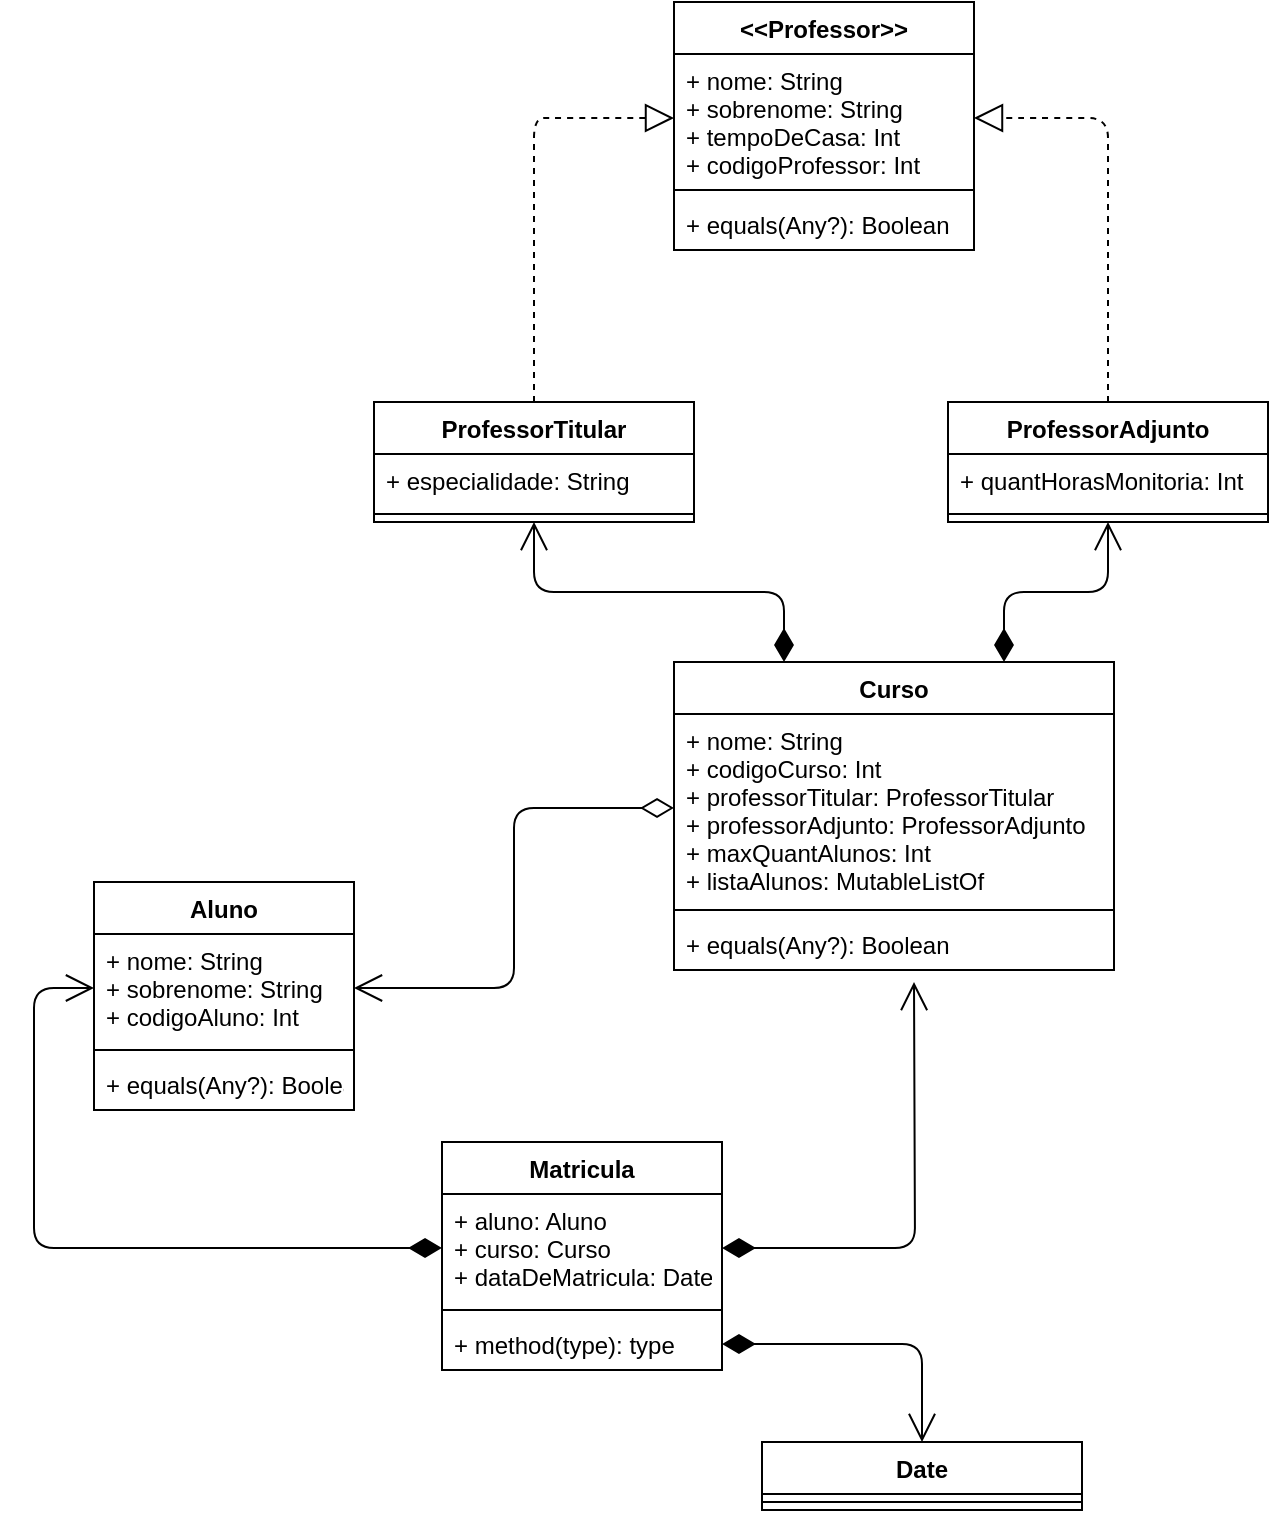 <mxfile version="13.7.5" type="device"><diagram id="7JNs2sr6VVeCtQaSvnX-" name="Page-1"><mxGraphModel dx="868" dy="482" grid="1" gridSize="10" guides="1" tooltips="1" connect="1" arrows="1" fold="1" page="1" pageScale="1" pageWidth="827" pageHeight="1169" math="0" shadow="0"><root><mxCell id="0"/><mxCell id="1" parent="0"/><mxCell id="wgbwgTAznnTSEqPpikCx-21" value="" style="endArrow=block;dashed=1;endFill=0;endSize=12;html=1;entryX=0;entryY=0.5;entryDx=0;entryDy=0;exitX=0.5;exitY=0;exitDx=0;exitDy=0;" edge="1" parent="1" source="wgbwgTAznnTSEqPpikCx-13" target="wgbwgTAznnTSEqPpikCx-10"><mxGeometry width="160" relative="1" as="geometry"><mxPoint x="330" y="250" as="sourcePoint"/><mxPoint x="490" y="250" as="targetPoint"/><Array as="points"><mxPoint x="460" y="108"/><mxPoint x="470" y="108"/></Array></mxGeometry></mxCell><mxCell id="wgbwgTAznnTSEqPpikCx-22" value="" style="endArrow=block;dashed=1;endFill=0;endSize=12;html=1;entryX=1;entryY=0.5;entryDx=0;entryDy=0;exitX=0.5;exitY=0;exitDx=0;exitDy=0;" edge="1" parent="1" source="wgbwgTAznnTSEqPpikCx-17" target="wgbwgTAznnTSEqPpikCx-10"><mxGeometry width="160" relative="1" as="geometry"><mxPoint x="330" y="250" as="sourcePoint"/><mxPoint x="490" y="250" as="targetPoint"/><Array as="points"><mxPoint x="747" y="108"/><mxPoint x="710" y="108"/></Array></mxGeometry></mxCell><mxCell id="wgbwgTAznnTSEqPpikCx-24" value="" style="endArrow=open;html=1;endSize=12;startArrow=diamondThin;startSize=14;startFill=1;edgeStyle=orthogonalEdgeStyle;align=left;verticalAlign=bottom;entryX=0.5;entryY=1;entryDx=0;entryDy=0;exitX=0.25;exitY=0;exitDx=0;exitDy=0;strokeWidth=1;" edge="1" parent="1" source="wgbwgTAznnTSEqPpikCx-5" target="wgbwgTAznnTSEqPpikCx-13"><mxGeometry x="-0.84" y="-25" relative="1" as="geometry"><mxPoint x="340" y="350" as="sourcePoint"/><mxPoint x="490" y="250" as="targetPoint"/><mxPoint as="offset"/></mxGeometry></mxCell><mxCell id="wgbwgTAznnTSEqPpikCx-25" value="" style="endArrow=open;html=1;endSize=12;startArrow=diamondThin;startSize=14;startFill=1;edgeStyle=orthogonalEdgeStyle;align=left;verticalAlign=bottom;strokeWidth=1;entryX=0.5;entryY=1;entryDx=0;entryDy=0;exitX=0.75;exitY=0;exitDx=0;exitDy=0;" edge="1" parent="1" source="wgbwgTAznnTSEqPpikCx-5" target="wgbwgTAznnTSEqPpikCx-17"><mxGeometry x="-0.024" y="-25" relative="1" as="geometry"><mxPoint x="330" y="350" as="sourcePoint"/><mxPoint x="490" y="350" as="targetPoint"/><mxPoint as="offset"/></mxGeometry></mxCell><mxCell id="wgbwgTAznnTSEqPpikCx-26" value="" style="endArrow=open;html=1;endSize=12;startArrow=diamondThin;startSize=14;startFill=0;edgeStyle=orthogonalEdgeStyle;align=left;verticalAlign=bottom;strokeWidth=1;entryX=1;entryY=0.5;entryDx=0;entryDy=0;exitX=0;exitY=0.5;exitDx=0;exitDy=0;" edge="1" parent="1" source="wgbwgTAznnTSEqPpikCx-6" target="wgbwgTAznnTSEqPpikCx-2"><mxGeometry x="-0.429" y="-33" relative="1" as="geometry"><mxPoint x="330" y="350" as="sourcePoint"/><mxPoint x="490" y="350" as="targetPoint"/><mxPoint as="offset"/></mxGeometry></mxCell><mxCell id="wgbwgTAznnTSEqPpikCx-9" value="&lt;&lt;Professor&gt;&gt;" style="swimlane;fontStyle=1;align=center;verticalAlign=top;childLayout=stackLayout;horizontal=1;startSize=26;horizontalStack=0;resizeParent=1;resizeParentMax=0;resizeLast=0;collapsible=1;marginBottom=0;" vertex="1" parent="1"><mxGeometry x="530" y="50" width="150" height="124" as="geometry"/></mxCell><mxCell id="wgbwgTAznnTSEqPpikCx-10" value="+ nome: String&#10;+ sobrenome: String&#10;+ tempoDeCasa: Int&#10;+ codigoProfessor: Int" style="text;strokeColor=none;fillColor=none;align=left;verticalAlign=top;spacingLeft=4;spacingRight=4;overflow=hidden;rotatable=0;points=[[0,0.5],[1,0.5]];portConstraint=eastwest;" vertex="1" parent="wgbwgTAznnTSEqPpikCx-9"><mxGeometry y="26" width="150" height="64" as="geometry"/></mxCell><mxCell id="wgbwgTAznnTSEqPpikCx-11" value="" style="line;strokeWidth=1;fillColor=none;align=left;verticalAlign=middle;spacingTop=-1;spacingLeft=3;spacingRight=3;rotatable=0;labelPosition=right;points=[];portConstraint=eastwest;" vertex="1" parent="wgbwgTAznnTSEqPpikCx-9"><mxGeometry y="90" width="150" height="8" as="geometry"/></mxCell><mxCell id="wgbwgTAznnTSEqPpikCx-12" value="+ equals(Any?): Boolean" style="text;strokeColor=none;fillColor=none;align=left;verticalAlign=top;spacingLeft=4;spacingRight=4;overflow=hidden;rotatable=0;points=[[0,0.5],[1,0.5]];portConstraint=eastwest;" vertex="1" parent="wgbwgTAznnTSEqPpikCx-9"><mxGeometry y="98" width="150" height="26" as="geometry"/></mxCell><mxCell id="wgbwgTAznnTSEqPpikCx-17" value="ProfessorAdjunto" style="swimlane;fontStyle=1;align=center;verticalAlign=top;childLayout=stackLayout;horizontal=1;startSize=26;horizontalStack=0;resizeParent=1;resizeParentMax=0;resizeLast=0;collapsible=1;marginBottom=0;" vertex="1" parent="1"><mxGeometry x="667" y="250" width="160" height="60" as="geometry"/></mxCell><mxCell id="wgbwgTAznnTSEqPpikCx-18" value="+ quantHorasMonitoria: Int" style="text;strokeColor=none;fillColor=none;align=left;verticalAlign=top;spacingLeft=4;spacingRight=4;overflow=hidden;rotatable=0;points=[[0,0.5],[1,0.5]];portConstraint=eastwest;" vertex="1" parent="wgbwgTAznnTSEqPpikCx-17"><mxGeometry y="26" width="160" height="26" as="geometry"/></mxCell><mxCell id="wgbwgTAznnTSEqPpikCx-19" value="" style="line;strokeWidth=1;fillColor=none;align=left;verticalAlign=middle;spacingTop=-1;spacingLeft=3;spacingRight=3;rotatable=0;labelPosition=right;points=[];portConstraint=eastwest;" vertex="1" parent="wgbwgTAznnTSEqPpikCx-17"><mxGeometry y="52" width="160" height="8" as="geometry"/></mxCell><mxCell id="wgbwgTAznnTSEqPpikCx-13" value="ProfessorTitular" style="swimlane;fontStyle=1;align=center;verticalAlign=top;childLayout=stackLayout;horizontal=1;startSize=26;horizontalStack=0;resizeParent=1;resizeParentMax=0;resizeLast=0;collapsible=1;marginBottom=0;" vertex="1" parent="1"><mxGeometry x="380" y="250" width="160" height="60" as="geometry"/></mxCell><mxCell id="wgbwgTAznnTSEqPpikCx-14" value="+ especialidade: String" style="text;strokeColor=none;fillColor=none;align=left;verticalAlign=top;spacingLeft=4;spacingRight=4;overflow=hidden;rotatable=0;points=[[0,0.5],[1,0.5]];portConstraint=eastwest;" vertex="1" parent="wgbwgTAznnTSEqPpikCx-13"><mxGeometry y="26" width="160" height="26" as="geometry"/></mxCell><mxCell id="wgbwgTAznnTSEqPpikCx-15" value="" style="line;strokeWidth=1;fillColor=none;align=left;verticalAlign=middle;spacingTop=-1;spacingLeft=3;spacingRight=3;rotatable=0;labelPosition=right;points=[];portConstraint=eastwest;" vertex="1" parent="wgbwgTAznnTSEqPpikCx-13"><mxGeometry y="52" width="160" height="8" as="geometry"/></mxCell><mxCell id="wgbwgTAznnTSEqPpikCx-5" value="Curso" style="swimlane;fontStyle=1;align=center;verticalAlign=top;childLayout=stackLayout;horizontal=1;startSize=26;horizontalStack=0;resizeParent=1;resizeParentMax=0;resizeLast=0;collapsible=1;marginBottom=0;" vertex="1" parent="1"><mxGeometry x="530" y="380" width="220" height="154" as="geometry"/></mxCell><mxCell id="wgbwgTAznnTSEqPpikCx-6" value="+ nome: String&#10;+ codigoCurso: Int&#10;+ professorTitular: ProfessorTitular&#10;+ professorAdjunto: ProfessorAdjunto&#10;+ maxQuantAlunos: Int&#10;+ listaAlunos: MutableListOf" style="text;strokeColor=none;fillColor=none;align=left;verticalAlign=top;spacingLeft=4;spacingRight=4;overflow=hidden;rotatable=0;points=[[0,0.5],[1,0.5]];portConstraint=eastwest;" vertex="1" parent="wgbwgTAznnTSEqPpikCx-5"><mxGeometry y="26" width="220" height="94" as="geometry"/></mxCell><mxCell id="wgbwgTAznnTSEqPpikCx-7" value="" style="line;strokeWidth=1;fillColor=none;align=left;verticalAlign=middle;spacingTop=-1;spacingLeft=3;spacingRight=3;rotatable=0;labelPosition=right;points=[];portConstraint=eastwest;" vertex="1" parent="wgbwgTAznnTSEqPpikCx-5"><mxGeometry y="120" width="220" height="8" as="geometry"/></mxCell><mxCell id="wgbwgTAznnTSEqPpikCx-8" value="+ equals(Any?): Boolean" style="text;strokeColor=none;fillColor=none;align=left;verticalAlign=top;spacingLeft=4;spacingRight=4;overflow=hidden;rotatable=0;points=[[0,0.5],[1,0.5]];portConstraint=eastwest;" vertex="1" parent="wgbwgTAznnTSEqPpikCx-5"><mxGeometry y="128" width="220" height="26" as="geometry"/></mxCell><mxCell id="wgbwgTAznnTSEqPpikCx-31" value="" style="endArrow=open;html=1;endSize=12;startArrow=diamondThin;startSize=14;startFill=1;edgeStyle=orthogonalEdgeStyle;align=left;verticalAlign=bottom;strokeWidth=1;exitX=0;exitY=0.5;exitDx=0;exitDy=0;entryX=0;entryY=0.5;entryDx=0;entryDy=0;" edge="1" parent="1" source="wgbwgTAznnTSEqPpikCx-28" target="wgbwgTAznnTSEqPpikCx-2"><mxGeometry x="-0.477" y="27" relative="1" as="geometry"><mxPoint x="330" y="450" as="sourcePoint"/><mxPoint x="320" y="520" as="targetPoint"/><Array as="points"><mxPoint x="210" y="673"/><mxPoint x="210" y="543"/></Array><mxPoint as="offset"/></mxGeometry></mxCell><mxCell id="wgbwgTAznnTSEqPpikCx-32" value="" style="endArrow=open;html=1;endSize=12;startArrow=diamondThin;startSize=14;startFill=1;edgeStyle=orthogonalEdgeStyle;align=left;verticalAlign=bottom;strokeWidth=1;exitX=1;exitY=0.5;exitDx=0;exitDy=0;" edge="1" parent="1" source="wgbwgTAznnTSEqPpikCx-28"><mxGeometry x="-0.563" y="-27" relative="1" as="geometry"><mxPoint x="330" y="450" as="sourcePoint"/><mxPoint x="650" y="540" as="targetPoint"/><mxPoint as="offset"/></mxGeometry></mxCell><mxCell id="wgbwgTAznnTSEqPpikCx-37" value="" style="endArrow=open;html=1;endSize=12;startArrow=diamondThin;startSize=14;startFill=1;edgeStyle=orthogonalEdgeStyle;align=left;verticalAlign=bottom;strokeWidth=1;entryX=0.5;entryY=0;entryDx=0;entryDy=0;exitX=1;exitY=0.5;exitDx=0;exitDy=0;" edge="1" parent="1" source="wgbwgTAznnTSEqPpikCx-30" target="wgbwgTAznnTSEqPpikCx-33"><mxGeometry x="-0.2" y="100" relative="1" as="geometry"><mxPoint x="470" y="680" as="sourcePoint"/><mxPoint x="490" y="650" as="targetPoint"/><mxPoint as="offset"/></mxGeometry></mxCell><mxCell id="wgbwgTAznnTSEqPpikCx-33" value="Date" style="swimlane;fontStyle=1;align=center;verticalAlign=top;childLayout=stackLayout;horizontal=1;startSize=26;horizontalStack=0;resizeParent=1;resizeParentMax=0;resizeLast=0;collapsible=1;marginBottom=0;" vertex="1" parent="1"><mxGeometry x="574" y="770" width="160" height="34" as="geometry"/></mxCell><mxCell id="wgbwgTAznnTSEqPpikCx-35" value="" style="line;strokeWidth=1;fillColor=none;align=left;verticalAlign=middle;spacingTop=-1;spacingLeft=3;spacingRight=3;rotatable=0;labelPosition=right;points=[];portConstraint=eastwest;" vertex="1" parent="wgbwgTAznnTSEqPpikCx-33"><mxGeometry y="26" width="160" height="8" as="geometry"/></mxCell><mxCell id="wgbwgTAznnTSEqPpikCx-27" value="Matricula" style="swimlane;fontStyle=1;align=center;verticalAlign=top;childLayout=stackLayout;horizontal=1;startSize=26;horizontalStack=0;resizeParent=1;resizeParentMax=0;resizeLast=0;collapsible=1;marginBottom=0;" vertex="1" parent="1"><mxGeometry x="414" y="620" width="140" height="114" as="geometry"/></mxCell><mxCell id="wgbwgTAznnTSEqPpikCx-28" value="+ aluno: Aluno&#10;+ curso: Curso&#10;+ dataDeMatricula: Date" style="text;strokeColor=none;fillColor=none;align=left;verticalAlign=top;spacingLeft=4;spacingRight=4;overflow=hidden;rotatable=0;points=[[0,0.5],[1,0.5]];portConstraint=eastwest;" vertex="1" parent="wgbwgTAznnTSEqPpikCx-27"><mxGeometry y="26" width="140" height="54" as="geometry"/></mxCell><mxCell id="wgbwgTAznnTSEqPpikCx-29" value="" style="line;strokeWidth=1;fillColor=none;align=left;verticalAlign=middle;spacingTop=-1;spacingLeft=3;spacingRight=3;rotatable=0;labelPosition=right;points=[];portConstraint=eastwest;" vertex="1" parent="wgbwgTAznnTSEqPpikCx-27"><mxGeometry y="80" width="140" height="8" as="geometry"/></mxCell><mxCell id="wgbwgTAznnTSEqPpikCx-30" value="+ method(type): type" style="text;strokeColor=none;fillColor=none;align=left;verticalAlign=top;spacingLeft=4;spacingRight=4;overflow=hidden;rotatable=0;points=[[0,0.5],[1,0.5]];portConstraint=eastwest;" vertex="1" parent="wgbwgTAznnTSEqPpikCx-27"><mxGeometry y="88" width="140" height="26" as="geometry"/></mxCell><mxCell id="wgbwgTAznnTSEqPpikCx-1" value="Aluno" style="swimlane;fontStyle=1;align=center;verticalAlign=top;childLayout=stackLayout;horizontal=1;startSize=26;horizontalStack=0;resizeParent=1;resizeParentMax=0;resizeLast=0;collapsible=1;marginBottom=0;" vertex="1" parent="1"><mxGeometry x="240" y="490" width="130" height="114" as="geometry"/></mxCell><mxCell id="wgbwgTAznnTSEqPpikCx-2" value="+ nome: String&#10;+ sobrenome: String&#10;+ codigoAluno: Int" style="text;strokeColor=none;fillColor=none;align=left;verticalAlign=top;spacingLeft=4;spacingRight=4;overflow=hidden;rotatable=0;points=[[0,0.5],[1,0.5]];portConstraint=eastwest;" vertex="1" parent="wgbwgTAznnTSEqPpikCx-1"><mxGeometry y="26" width="130" height="54" as="geometry"/></mxCell><mxCell id="wgbwgTAznnTSEqPpikCx-3" value="" style="line;strokeWidth=1;fillColor=none;align=left;verticalAlign=middle;spacingTop=-1;spacingLeft=3;spacingRight=3;rotatable=0;labelPosition=right;points=[];portConstraint=eastwest;" vertex="1" parent="wgbwgTAznnTSEqPpikCx-1"><mxGeometry y="80" width="130" height="8" as="geometry"/></mxCell><mxCell id="wgbwgTAznnTSEqPpikCx-4" value="+ equals(Any?): Boolean" style="text;strokeColor=none;fillColor=none;align=left;verticalAlign=top;spacingLeft=4;spacingRight=4;overflow=hidden;rotatable=0;points=[[0,0.5],[1,0.5]];portConstraint=eastwest;" vertex="1" parent="wgbwgTAznnTSEqPpikCx-1"><mxGeometry y="88" width="130" height="26" as="geometry"/></mxCell></root></mxGraphModel></diagram></mxfile>